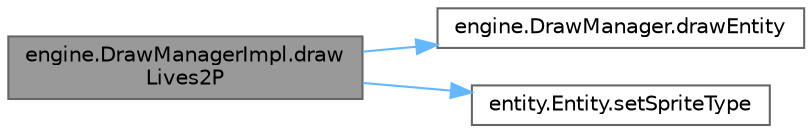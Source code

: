 digraph "engine.DrawManagerImpl.drawLives2P"
{
 // LATEX_PDF_SIZE
  bgcolor="transparent";
  edge [fontname=Helvetica,fontsize=10,labelfontname=Helvetica,labelfontsize=10];
  node [fontname=Helvetica,fontsize=10,shape=box,height=0.2,width=0.4];
  rankdir="LR";
  Node1 [id="Node000001",label="engine.DrawManagerImpl.draw\lLives2P",height=0.2,width=0.4,color="gray40", fillcolor="grey60", style="filled", fontcolor="black",tooltip="Draws 2P's lives on screen."];
  Node1 -> Node2 [id="edge1_Node000001_Node000002",color="steelblue1",style="solid",tooltip=" "];
  Node2 [id="Node000002",label="engine.DrawManager.drawEntity",height=0.2,width=0.4,color="grey40", fillcolor="white", style="filled",URL="$classengine_1_1_draw_manager.html#a3ef1def588c0f283cf6066af12d7ad63",tooltip="Draws an entity, using the apropiate image."];
  Node1 -> Node3 [id="edge2_Node000001_Node000003",color="steelblue1",style="solid",tooltip=" "];
  Node3 [id="Node000003",label="entity.Entity.setSpriteType",height=0.2,width=0.4,color="grey40", fillcolor="white", style="filled",URL="$classentity_1_1_entity.html#a6ca6a574524059ce8c1977c88961246c",tooltip="Constructor, establishes the entity's generic properties."];
}
